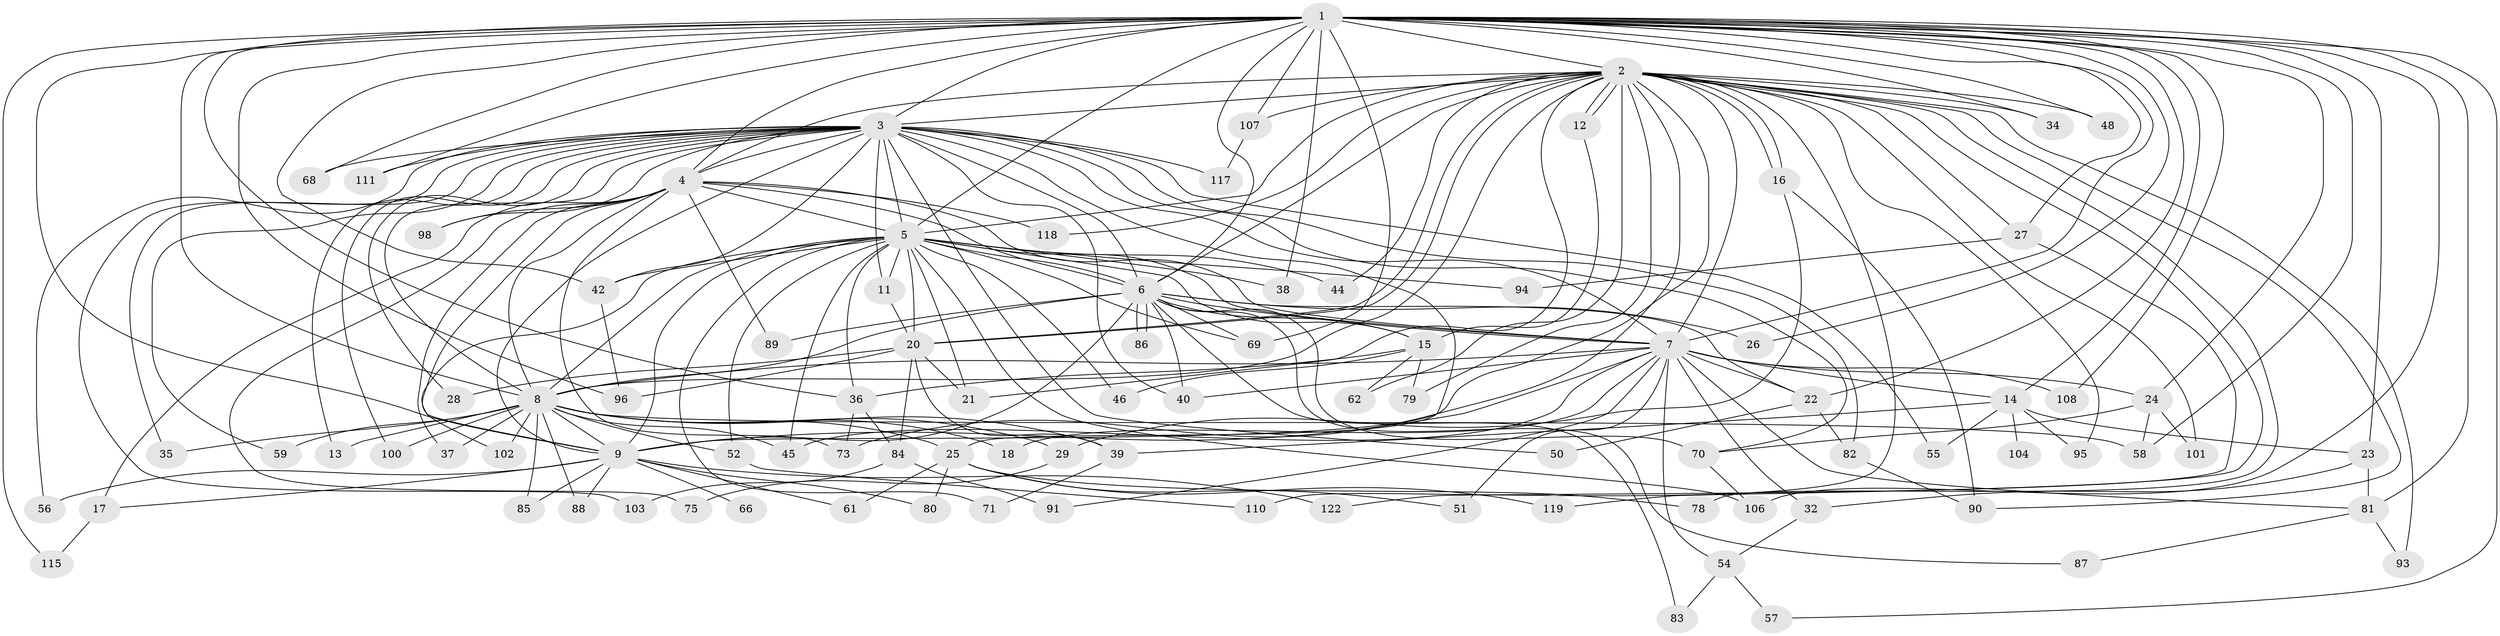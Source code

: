 // original degree distribution, {15: 0.00819672131147541, 30: 0.00819672131147541, 32: 0.00819672131147541, 16: 0.00819672131147541, 26: 0.00819672131147541, 21: 0.00819672131147541, 22: 0.00819672131147541, 25: 0.00819672131147541, 18: 0.00819672131147541, 28: 0.00819672131147541, 3: 0.18032786885245902, 2: 0.5655737704918032, 8: 0.01639344262295082, 5: 0.04918032786885246, 4: 0.09836065573770492, 7: 0.00819672131147541}
// Generated by graph-tools (version 1.1) at 2025/11/02/27/25 16:11:01]
// undirected, 92 vertices, 218 edges
graph export_dot {
graph [start="1"]
  node [color=gray90,style=filled];
  1 [super="+10"];
  2 [super="+33"];
  3 [super="+120"];
  4 [super="+64"];
  5 [super="+30"];
  6 [super="+19"];
  7 [super="+67"];
  8 [super="+105"];
  9 [super="+43"];
  11 [super="+97"];
  12;
  13;
  14 [super="+65"];
  15 [super="+41"];
  16;
  17 [super="+113"];
  18;
  20 [super="+77"];
  21 [super="+63"];
  22 [super="+31"];
  23 [super="+92"];
  24 [super="+112"];
  25 [super="+53"];
  26;
  27;
  28;
  29;
  32;
  34;
  35;
  36 [super="+47"];
  37;
  38;
  39 [super="+60"];
  40 [super="+72"];
  42 [super="+74"];
  44;
  45 [super="+49"];
  46;
  48;
  50;
  51;
  52;
  54;
  55;
  56;
  57;
  58 [super="+76"];
  59;
  61;
  62;
  66;
  68;
  69 [super="+116"];
  70;
  71;
  73 [super="+99"];
  75;
  78;
  79;
  80;
  81;
  82 [super="+121"];
  83;
  84;
  85;
  86;
  87;
  88;
  89;
  90;
  91;
  93;
  94;
  95;
  96 [super="+114"];
  98;
  100;
  101;
  102;
  103;
  104;
  106 [super="+109"];
  107;
  108;
  110;
  111;
  115;
  117;
  118;
  119;
  122;
  1 -- 2 [weight=2];
  1 -- 3 [weight=2];
  1 -- 4 [weight=2];
  1 -- 5 [weight=2];
  1 -- 6 [weight=2];
  1 -- 7 [weight=3];
  1 -- 8 [weight=3];
  1 -- 9 [weight=2];
  1 -- 14 [weight=2];
  1 -- 22;
  1 -- 27;
  1 -- 36;
  1 -- 81;
  1 -- 107;
  1 -- 68;
  1 -- 69;
  1 -- 23;
  1 -- 24;
  1 -- 26;
  1 -- 96;
  1 -- 34;
  1 -- 38;
  1 -- 108;
  1 -- 111;
  1 -- 48;
  1 -- 115;
  1 -- 57;
  1 -- 42;
  1 -- 106;
  1 -- 58;
  2 -- 3 [weight=2];
  2 -- 4;
  2 -- 5;
  2 -- 6;
  2 -- 7;
  2 -- 8;
  2 -- 9;
  2 -- 12;
  2 -- 12;
  2 -- 16;
  2 -- 16;
  2 -- 20;
  2 -- 20;
  2 -- 27;
  2 -- 34;
  2 -- 44;
  2 -- 48;
  2 -- 73;
  2 -- 79;
  2 -- 90;
  2 -- 93;
  2 -- 95;
  2 -- 101;
  2 -- 107;
  2 -- 110;
  2 -- 118;
  2 -- 119;
  2 -- 62;
  2 -- 78;
  2 -- 21;
  3 -- 4;
  3 -- 5;
  3 -- 6;
  3 -- 7;
  3 -- 8;
  3 -- 9 [weight=2];
  3 -- 11;
  3 -- 13;
  3 -- 25 [weight=3];
  3 -- 28;
  3 -- 35;
  3 -- 42;
  3 -- 50;
  3 -- 55;
  3 -- 56;
  3 -- 59;
  3 -- 68;
  3 -- 70;
  3 -- 82;
  3 -- 98;
  3 -- 100;
  3 -- 103;
  3 -- 111;
  3 -- 117;
  3 -- 40;
  4 -- 5;
  4 -- 6;
  4 -- 7;
  4 -- 8;
  4 -- 9;
  4 -- 17 [weight=2];
  4 -- 37 [weight=2];
  4 -- 75;
  4 -- 89;
  4 -- 98;
  4 -- 73;
  4 -- 118;
  5 -- 6 [weight=2];
  5 -- 7;
  5 -- 8;
  5 -- 9;
  5 -- 11;
  5 -- 21 [weight=2];
  5 -- 36;
  5 -- 38;
  5 -- 42;
  5 -- 44;
  5 -- 46;
  5 -- 52;
  5 -- 71;
  5 -- 94;
  5 -- 102;
  5 -- 106;
  5 -- 69;
  5 -- 20;
  5 -- 15;
  5 -- 45;
  6 -- 7;
  6 -- 8;
  6 -- 9;
  6 -- 15;
  6 -- 26;
  6 -- 40;
  6 -- 70;
  6 -- 83;
  6 -- 86;
  6 -- 86;
  6 -- 87;
  6 -- 89;
  6 -- 69;
  6 -- 22;
  7 -- 8;
  7 -- 9;
  7 -- 14;
  7 -- 18;
  7 -- 22;
  7 -- 24;
  7 -- 32;
  7 -- 40;
  7 -- 45;
  7 -- 51;
  7 -- 54;
  7 -- 81;
  7 -- 91;
  7 -- 108;
  8 -- 9;
  8 -- 13;
  8 -- 18;
  8 -- 25;
  8 -- 29;
  8 -- 35;
  8 -- 37;
  8 -- 39;
  8 -- 45;
  8 -- 52;
  8 -- 58;
  8 -- 59;
  8 -- 85;
  8 -- 88;
  8 -- 100;
  8 -- 102;
  9 -- 17;
  9 -- 56;
  9 -- 61;
  9 -- 66 [weight=2];
  9 -- 80;
  9 -- 85;
  9 -- 88;
  9 -- 122;
  11 -- 20;
  12 -- 15;
  14 -- 23;
  14 -- 39;
  14 -- 55;
  14 -- 95;
  14 -- 104 [weight=2];
  15 -- 46;
  15 -- 79;
  15 -- 62;
  15 -- 36;
  16 -- 29;
  16 -- 90;
  17 -- 115;
  20 -- 21;
  20 -- 28;
  20 -- 84;
  20 -- 96;
  20 -- 39;
  22 -- 50;
  22 -- 82;
  23 -- 32;
  23 -- 81;
  24 -- 58;
  24 -- 101;
  24 -- 70;
  25 -- 51;
  25 -- 78;
  25 -- 80;
  25 -- 61;
  25 -- 119;
  27 -- 94;
  27 -- 122;
  29 -- 75;
  32 -- 54;
  36 -- 84;
  36 -- 73;
  39 -- 71;
  42 -- 96;
  52 -- 110;
  54 -- 57;
  54 -- 83;
  70 -- 106;
  81 -- 87;
  81 -- 93;
  82 -- 90;
  84 -- 91;
  84 -- 103;
  107 -- 117;
}
